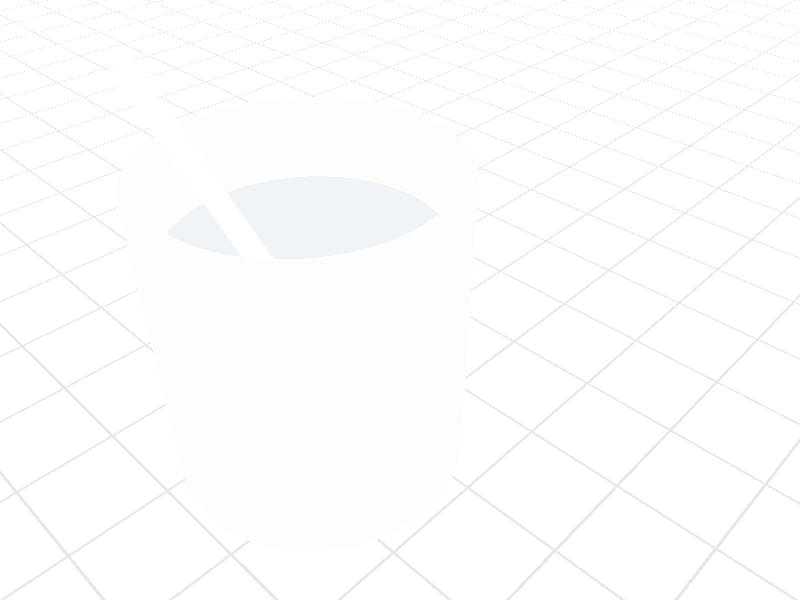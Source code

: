 // PoVRay 3.7 Scene File "Waterglass_01c.pov"
// author:  Friedrich A. Lohmueller, March-2011
// Homepage: http://www.f-lohmueller.de
//------------------------------------------------------------------------
#version 3.7;
global_settings{ assumed_gamma 1.0 }
#default{ finish{ ambient 0.1 diffuse 0.9 }} 
//------------------------------------------------------------------------
#include "colors.inc"
#include "textures.inc"
#include "glass.inc"
#include "metals.inc"
#include "golds.inc"
#include "stones.inc"
#include "woods.inc"
#include "shapes.inc"
#include "shapes2.inc"
#include "functions.inc"
#include "math.inc"
#include "transforms.inc"
//------------------------------------------------------------------------
#declare Camera_0 = camera {/*ultra_wide_angle*/ angle 15      // front view
                            location  <0.0 , 1.0 ,-40.0>
                            right     x*image_width/image_height
                            look_at   <0.0 , 1.0 , 0.0>}
#declare Camera_1 = camera {/*ultra_wide_angle*/ angle 53 // diagonal view
                            location  <0.7 , 0.6 ,-0.7>
                            right     x*image_width/image_height
                            look_at   < 0.15 , 0.0 , -0.135>}
#declare Camera_2 = camera {/*ultra_wide_angle*/ angle 90  //right side view
                            location  <3.0 , 1.0 , 0.0>
                            right     x*image_width/image_height
                            look_at   <0.0 , 1.0 , 0.0>}
#declare Camera_3 = camera {/*ultra_wide_angle*/ angle 90        // top view
                            location  <0.0 , 3.0 ,-0.001>
                            right     x*image_width/image_height
                            look_at   <0.0 , 1.0 , 0.0>}
camera{Camera_1}
//------------------------------------------------------------------------
// sun -------------------------------------------------------------------
light_source{<-1500,2500,-2500> color White*0.9 }
// sky -------------------------------------------------------------------
sky_sphere{ pigment{ gradient <0,1,0>
                     color_map{ [0   color rgb<1,1,1>         ]//White
                                [0.4 color rgb<0.24,0.34,0.56>*0.8]//~Navy
                                [0.6 color rgb<0.24,0.34,0.56>*0.8]//~Navy
                                [1.0 color rgb<1,1,1>         ]//White
                              }
                     scale 2 }
           } // end of sky_sphere 
//------------------------------------------------------------------------
/*
//------------------------------ the Axes --------------------------------
//------------------------------------------------------------------------
#macro Axis_( AxisLen, Dark_Texture,Light_Texture) 
 union{
    cylinder { <0,-AxisLen,0>,<0,AxisLen,0>,0.05
               texture{checker texture{Dark_Texture } 
                               texture{Light_Texture}
                       translate<0.1,0,0.1>}
             }
    cone{<0,AxisLen,0>,0.2,<0,AxisLen+0.7,0>,0
          texture{Dark_Texture}
         }
     } // end of union                   
#end // of macro "Axis()"
//------------------------------------------------------------------------
#macro AxisXYZ( AxisLenX, AxisLenY, AxisLenZ, Tex_Dark, Tex_Light)
//--------------------- drawing of 3 Axes --------------------------------
union{
#if (AxisLenX != 0)
 object { Axis_(AxisLenX, Tex_Dark, Tex_Light)   rotate< 0,0,-90>}// x-Axis
 text   { ttf "arial.ttf",  "x",  0.15,  0  texture{Tex_Dark} 
          rotate<20,-40,0> scale 0.55 translate <AxisLenX+0.25,0.3,-0.10> no_shadow}
#end // of #if 
#if (AxisLenY != 0)
 object { Axis_(AxisLenY, Tex_Dark, Tex_Light)   rotate< 0,0,  0>}// y-Axis
 text   { ttf "arial.ttf",  "y",  0.15,  0  texture{Tex_Dark}    
          rotate<10,0,0> scale 0.55 translate <-0.65,AxisLenY+0.50,-0.10>  rotate<0,-45,0> no_shadow}
#end // of #if 
#if (AxisLenZ != 0)
 object { Axis_(AxisLenZ, Tex_Dark, Tex_Light)   rotate<90,0,  0>}// z-Axis
 text   { ttf "arial.ttf",  "z",  0.15,  0  texture{Tex_Dark}
          rotate<20,-40,0> scale 0.75 translate <-0.75,0.2,AxisLenZ+0.10> no_shadow}
#end // of #if 
} // end of union
#end// of macro "AxisXYZ( ... )"
//------------------------------------------------------------------------

#declare Texture_A_Dark  = texture {
                               pigment{ color rgb<1,0.45,0>}
                               finish { phong 1}
                             }
#declare Texture_A_Light = texture { 
                               pigment{ color rgb<1,1,1>}
                               finish { phong 1}
                             }

object{ AxisXYZ( 4.50, 2.80, 5.00, Texture_A_Dark, Texture_A_Light) scale 0.1}
//-------------------------------------------------- end of coordinate axes
*/

// ground -----------------------------------------------------------------
//---------------------------------<<< settings of squared plane dimensions
#declare RasterScale = 0.10;
#declare RasterHalfLine  = 0.0125;  
#declare RasterHalfLineZ = 0.0125; 
//-------------------------------------------------------------------------
#macro Raster(RScale, HLine) 
       pigment{ gradient x scale RScale
                color_map{[0.000   color rgbt<1,1,1,0>*0.8]
                          [0+HLine color rgbt<1,1,1,0>*0.8]
                          [0+HLine color rgbt<1,1,1,1>]
                          [1-HLine color rgbt<1,1,1,1>]
                          [1-HLine color rgbt<1,1,1,0>*0.8]
                          [1.000   color rgbt<1,1,1,0>*0.8]} }
 #end// of Raster(RScale, HLine)-macro    
//-------------------------------------------------------------------------
    
// squared plane XZ
plane { <0,1,0>, 0    // plane with layered textures
        texture { pigment{color White*1.2}
                }
        texture { Raster(RasterScale,RasterHalfLine ) rotate<0,0,0> }
        texture { Raster(RasterScale,RasterHalfLineZ) rotate<0,90,0>}
        rotate<0,0,0>
      }
//------------------------------------------------ end of squared plane XZ

//--------------------------------------------------------------------------
//---------------------------- objects in scene ----------------------------
//--------------------------------------------------------------------------

//-----------------------------------------
#macro Glass_01( G_R, // radius of glass
                 G_H, // height of glass
               ) //------------------------

difference{
 cylinder{<0,      0,0>,<0,G_H   ,0>,G_R }
 cylinder{<0,G_R*.05,0>,<0,G_H+.1,0>,G_R*.9}
} // end of difference


#end // end of macro
//-----------------------------------------
//-----------------------------------------


global_settings{max_trace_level 10}
//-----------------------------------------
union{ 
  
 object{ Glass_01( 0.14, // radius of glass
                   0.30, // height of glass
                ) //-----------------------
        material{
         texture{
          pigment{ rgbf<.98,.98,.98,0.85>*1}
          finish { ambient 0.0
                   diffuse 0.15
                   reflection 0.2
                   specular 0.6
                   roughness 0.005
                  // phong 1 
                  // phong_size 400
                   reflection { 0.03, 1.0 fresnel on }
                //   conserve_energy
                 }
          } // end of texture

          interior{ ior 1.5
                    fade_power 1001
                    fade_distance 0.5
                    fade_color <0.8,0.8,0.8>
                  } // end of interior

 
        } // end of material
  } // end glass
 
// water
intersection{ 
 cylinder{<0,0,0>,<0,0.30*0.75,0>,0.14  
        material{
         texture{
          pigment{ rgbf<.93,.95,.98,0.9>*0.95}
          normal { ripples 1.35 scale 0.0125 turbulence 0.3 translate<-0.05,0,0> rotate<0,-20,0>} 
          finish { ambient 0.0
                   diffuse 0.15
                   reflection 0.2
                   specular 0.6
                   roughness 0.005
                  // phong 1 
                  // phong_size 400
                   reflection { 0.2, 1.0 fresnel on }
                   conserve_energy
                 }
           } // end of texture
         
          interior{ ior 1.33 
                    fade_power 1001
                    fade_distance 0.5
                    fade_color <0.8,0.8,0.8> 
                } // end of interior
        } // end of material
   } //

 cylinder{<0,0.14*0.051,0>,<0,1,0>,0.14*0.90 *0.999 
        material{
         texture{
          pigment{ rgbf<.93,.95,.98,0.825>*0.99}
         //  normal { ripples 0.5 scale 0.025 turbulence 0.1 translate<-0.05,0,0> rotate<0,-20,0>} 
          finish { ambient 0.0
                   diffuse 0.15
                   reflection 0.2
                   specular 0.6
                   roughness 0.005
                  // phong 1 
                  // phong_size 400
                   reflection { 0.17, 1.0 fresnel on }
                   conserve_energy
                 }
           } // end of texture
         
          interior{ ior 1.33 
                    fade_power 1001
                    fade_distance 0.5
                    fade_color <0.8,0.8,0.8> 
                } // end of interior
        } // end of material
         } //           
 }// end water


// drinking straw 
cylinder{<0,0,0>,<0,0.40,0>,0.01 
          texture{ pigment{ color rgb< 1, 1, 1>*1.5 } //  color White
                // normal { bumps 0.5 scale 0.05 }
                   finish { phong 1 reflection 0.00}
                 } // end of texture 
   rotate<0,0,35> rotate<0,-20,0>
   translate<0.11,0.05,0>
 } // end straw
         
  translate< 0.25,0,-0.35 >
} //------------------------------------------------------

